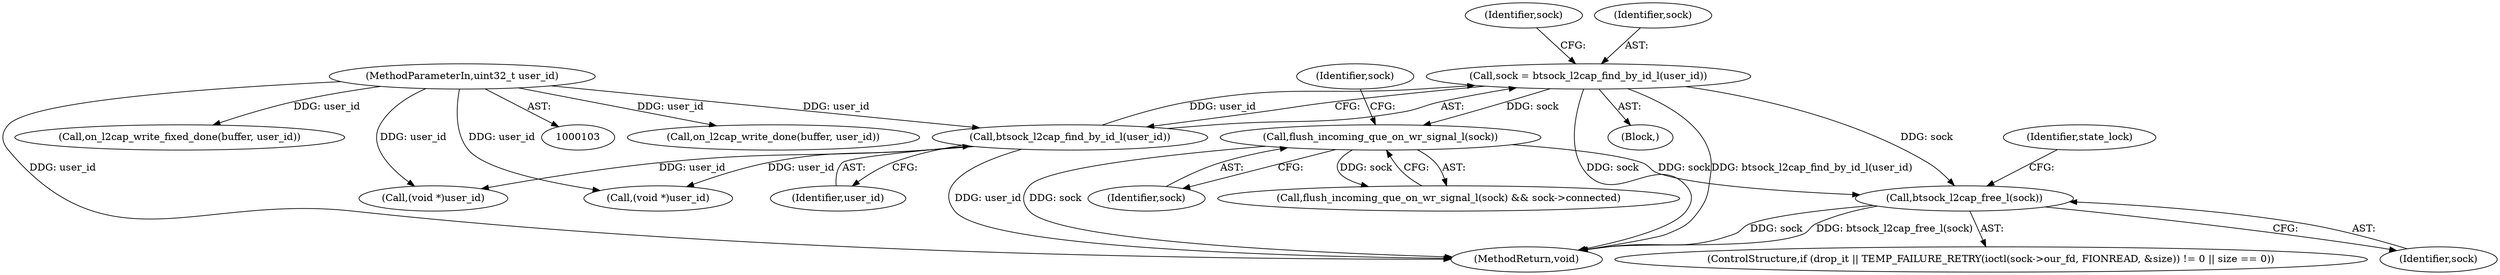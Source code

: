 digraph "0_Android_472271b153c5dc53c28beac55480a8d8434b2d5c_30@API" {
"1000293" [label="(Call,btsock_l2cap_free_l(sock))"];
"1000116" [label="(Call,sock = btsock_l2cap_find_by_id_l(user_id))"];
"1000118" [label="(Call,btsock_l2cap_find_by_id_l(user_id))"];
"1000106" [label="(MethodParameterIn,uint32_t user_id)"];
"1000250" [label="(Call,flush_incoming_que_on_wr_signal_l(sock))"];
"1000116" [label="(Call,sock = btsock_l2cap_find_by_id_l(user_id))"];
"1000251" [label="(Identifier,sock)"];
"1000234" [label="(Call,on_l2cap_write_done(buffer, user_id))"];
"1000276" [label="(ControlStructure,if (drop_it || TEMP_FAILURE_RETRY(ioctl(sock->our_fd, FIONREAD, &size)) != 0 || size == 0))"];
"1000118" [label="(Call,btsock_l2cap_find_by_id_l(user_id))"];
"1000249" [label="(Call,flush_incoming_que_on_wr_signal_l(sock) && sock->connected)"];
"1000293" [label="(Call,btsock_l2cap_free_l(sock))"];
"1000119" [label="(Identifier,user_id)"];
"1000121" [label="(Identifier,sock)"];
"1000229" [label="(Call,(void *)user_id)"];
"1000213" [label="(Call,on_l2cap_write_fixed_done(buffer, user_id))"];
"1000107" [label="(Block,)"];
"1000250" [label="(Call,flush_incoming_que_on_wr_signal_l(sock))"];
"1000253" [label="(Identifier,sock)"];
"1000298" [label="(MethodReturn,void)"];
"1000208" [label="(Call,(void *)user_id)"];
"1000294" [label="(Identifier,sock)"];
"1000106" [label="(MethodParameterIn,uint32_t user_id)"];
"1000297" [label="(Identifier,state_lock)"];
"1000117" [label="(Identifier,sock)"];
"1000293" -> "1000276"  [label="AST: "];
"1000293" -> "1000294"  [label="CFG: "];
"1000294" -> "1000293"  [label="AST: "];
"1000297" -> "1000293"  [label="CFG: "];
"1000293" -> "1000298"  [label="DDG: sock"];
"1000293" -> "1000298"  [label="DDG: btsock_l2cap_free_l(sock)"];
"1000116" -> "1000293"  [label="DDG: sock"];
"1000250" -> "1000293"  [label="DDG: sock"];
"1000116" -> "1000107"  [label="AST: "];
"1000116" -> "1000118"  [label="CFG: "];
"1000117" -> "1000116"  [label="AST: "];
"1000118" -> "1000116"  [label="AST: "];
"1000121" -> "1000116"  [label="CFG: "];
"1000116" -> "1000298"  [label="DDG: sock"];
"1000116" -> "1000298"  [label="DDG: btsock_l2cap_find_by_id_l(user_id)"];
"1000118" -> "1000116"  [label="DDG: user_id"];
"1000116" -> "1000250"  [label="DDG: sock"];
"1000118" -> "1000119"  [label="CFG: "];
"1000119" -> "1000118"  [label="AST: "];
"1000118" -> "1000298"  [label="DDG: user_id"];
"1000106" -> "1000118"  [label="DDG: user_id"];
"1000118" -> "1000208"  [label="DDG: user_id"];
"1000118" -> "1000229"  [label="DDG: user_id"];
"1000106" -> "1000103"  [label="AST: "];
"1000106" -> "1000298"  [label="DDG: user_id"];
"1000106" -> "1000208"  [label="DDG: user_id"];
"1000106" -> "1000213"  [label="DDG: user_id"];
"1000106" -> "1000229"  [label="DDG: user_id"];
"1000106" -> "1000234"  [label="DDG: user_id"];
"1000250" -> "1000249"  [label="AST: "];
"1000250" -> "1000251"  [label="CFG: "];
"1000251" -> "1000250"  [label="AST: "];
"1000253" -> "1000250"  [label="CFG: "];
"1000249" -> "1000250"  [label="CFG: "];
"1000250" -> "1000298"  [label="DDG: sock"];
"1000250" -> "1000249"  [label="DDG: sock"];
}
